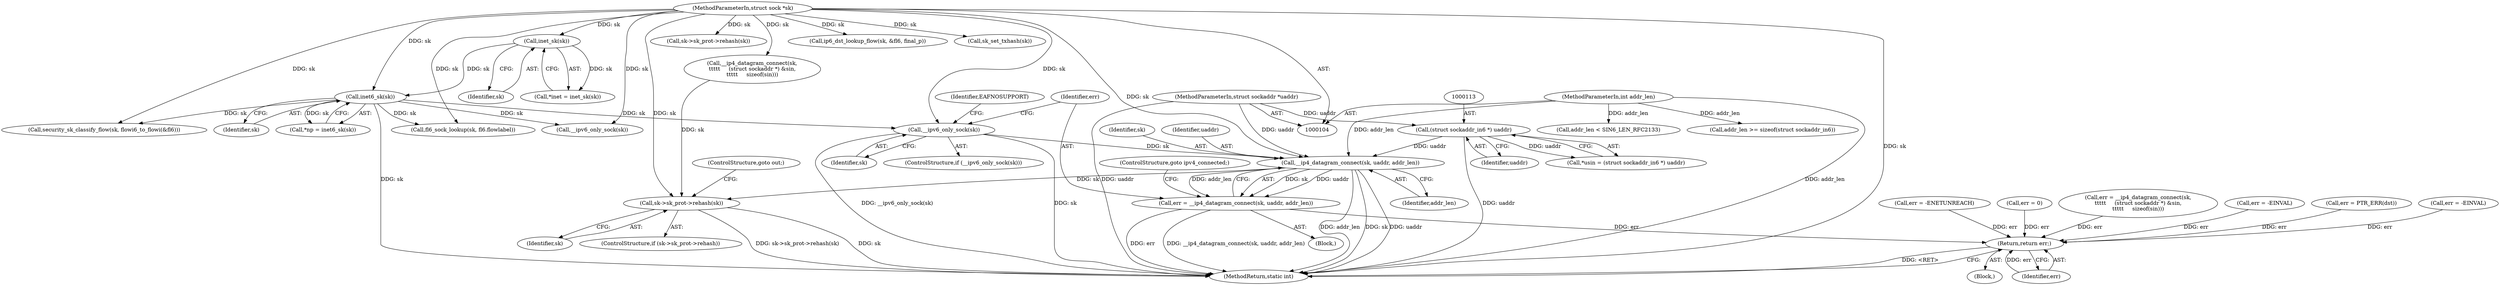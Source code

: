 digraph "0_linux_45f6fad84cc305103b28d73482b344d7f5b76f39_4@API" {
"1000152" [label="(Call,__ip4_datagram_connect(sk, uaddr, addr_len))"];
"1000145" [label="(Call,__ipv6_only_sock(sk))"];
"1000123" [label="(Call,inet6_sk(sk))"];
"1000118" [label="(Call,inet_sk(sk))"];
"1000105" [label="(MethodParameterIn,struct sock *sk)"];
"1000112" [label="(Call,(struct sockaddr_in6 *) uaddr)"];
"1000106" [label="(MethodParameterIn,struct sockaddr *uaddr)"];
"1000107" [label="(MethodParameterIn,int addr_len)"];
"1000150" [label="(Call,err = __ip4_datagram_connect(sk, uaddr, addr_len))"];
"1000598" [label="(Return,return err;)"];
"1000347" [label="(Call,sk->sk_prot->rehash(sk))"];
"1000121" [label="(Call,*np = inet6_sk(sk))"];
"1000600" [label="(MethodReturn,static int)"];
"1000153" [label="(Identifier,sk)"];
"1000110" [label="(Call,*usin = (struct sockaddr_in6 *) uaddr)"];
"1000349" [label="(ControlStructure,goto out;)"];
"1000151" [label="(Identifier,err)"];
"1000584" [label="(Call,sk->sk_prot->rehash(sk))"];
"1000411" [label="(Call,err = -EINVAL)"];
"1000124" [label="(Identifier,sk)"];
"1000541" [label="(Call,err = PTR_ERR(dst))"];
"1000107" [label="(MethodParameterIn,int addr_len)"];
"1000158" [label="(Call,addr_len < SIN6_LEN_RFC2133)"];
"1000114" [label="(Identifier,uaddr)"];
"1000145" [label="(Call,__ipv6_only_sock(sk))"];
"1000112" [label="(Call,(struct sockaddr_in6 *) uaddr)"];
"1000106" [label="(MethodParameterIn,struct sockaddr *uaddr)"];
"1000105" [label="(MethodParameterIn,struct sock *sk)"];
"1000146" [label="(Identifier,sk)"];
"1000202" [label="(Call,fl6_sock_lookup(sk, fl6.flowlabel))"];
"1000116" [label="(Call,*inet = inet_sk(sk))"];
"1000529" [label="(Call,ip6_dst_lookup_flow(sk, &fl6, final_p))"];
"1000593" [label="(Call,sk_set_txhash(sk))"];
"1000598" [label="(Return,return err;)"];
"1000356" [label="(Call,addr_len >= sizeof(struct sockaddr_in6))"];
"1000118" [label="(Call,inet_sk(sk))"];
"1000150" [label="(Call,err = __ip4_datagram_connect(sk, uaddr, addr_len))"];
"1000156" [label="(ControlStructure,goto ipv4_connected;)"];
"1000280" [label="(Call,__ip4_datagram_connect(sk,\n\t\t\t\t\t     (struct sockaddr *) &sin,\n\t\t\t\t\t     sizeof(sin)))"];
"1000501" [label="(Call,security_sk_classify_flow(sk, flowi6_to_flowi(&fl6)))"];
"1000144" [label="(ControlStructure,if (__ipv6_only_sock(sk)))"];
"1000149" [label="(Identifier,EAFNOSUPPORT)"];
"1000119" [label="(Identifier,sk)"];
"1000599" [label="(Identifier,err)"];
"1000377" [label="(Call,err = -EINVAL)"];
"1000154" [label="(Identifier,uaddr)"];
"1000155" [label="(Identifier,addr_len)"];
"1000108" [label="(Block,)"];
"1000347" [label="(Call,sk->sk_prot->rehash(sk))"];
"1000152" [label="(Call,__ip4_datagram_connect(sk, uaddr, addr_len))"];
"1000123" [label="(Call,inet6_sk(sk))"];
"1000250" [label="(Call,err = -ENETUNREACH)"];
"1000348" [label="(Identifier,sk)"];
"1000534" [label="(Call,err = 0)"];
"1000341" [label="(ControlStructure,if (sk->sk_prot->rehash))"];
"1000143" [label="(Block,)"];
"1000247" [label="(Call,__ipv6_only_sock(sk))"];
"1000278" [label="(Call,err = __ip4_datagram_connect(sk,\n\t\t\t\t\t     (struct sockaddr *) &sin,\n\t\t\t\t\t     sizeof(sin)))"];
"1000152" -> "1000150"  [label="AST: "];
"1000152" -> "1000155"  [label="CFG: "];
"1000153" -> "1000152"  [label="AST: "];
"1000154" -> "1000152"  [label="AST: "];
"1000155" -> "1000152"  [label="AST: "];
"1000150" -> "1000152"  [label="CFG: "];
"1000152" -> "1000600"  [label="DDG: addr_len"];
"1000152" -> "1000600"  [label="DDG: sk"];
"1000152" -> "1000600"  [label="DDG: uaddr"];
"1000152" -> "1000150"  [label="DDG: sk"];
"1000152" -> "1000150"  [label="DDG: uaddr"];
"1000152" -> "1000150"  [label="DDG: addr_len"];
"1000145" -> "1000152"  [label="DDG: sk"];
"1000105" -> "1000152"  [label="DDG: sk"];
"1000112" -> "1000152"  [label="DDG: uaddr"];
"1000106" -> "1000152"  [label="DDG: uaddr"];
"1000107" -> "1000152"  [label="DDG: addr_len"];
"1000152" -> "1000347"  [label="DDG: sk"];
"1000145" -> "1000144"  [label="AST: "];
"1000145" -> "1000146"  [label="CFG: "];
"1000146" -> "1000145"  [label="AST: "];
"1000149" -> "1000145"  [label="CFG: "];
"1000151" -> "1000145"  [label="CFG: "];
"1000145" -> "1000600"  [label="DDG: __ipv6_only_sock(sk)"];
"1000145" -> "1000600"  [label="DDG: sk"];
"1000123" -> "1000145"  [label="DDG: sk"];
"1000105" -> "1000145"  [label="DDG: sk"];
"1000123" -> "1000121"  [label="AST: "];
"1000123" -> "1000124"  [label="CFG: "];
"1000124" -> "1000123"  [label="AST: "];
"1000121" -> "1000123"  [label="CFG: "];
"1000123" -> "1000600"  [label="DDG: sk"];
"1000123" -> "1000121"  [label="DDG: sk"];
"1000118" -> "1000123"  [label="DDG: sk"];
"1000105" -> "1000123"  [label="DDG: sk"];
"1000123" -> "1000202"  [label="DDG: sk"];
"1000123" -> "1000247"  [label="DDG: sk"];
"1000123" -> "1000501"  [label="DDG: sk"];
"1000118" -> "1000116"  [label="AST: "];
"1000118" -> "1000119"  [label="CFG: "];
"1000119" -> "1000118"  [label="AST: "];
"1000116" -> "1000118"  [label="CFG: "];
"1000118" -> "1000116"  [label="DDG: sk"];
"1000105" -> "1000118"  [label="DDG: sk"];
"1000105" -> "1000104"  [label="AST: "];
"1000105" -> "1000600"  [label="DDG: sk"];
"1000105" -> "1000202"  [label="DDG: sk"];
"1000105" -> "1000247"  [label="DDG: sk"];
"1000105" -> "1000280"  [label="DDG: sk"];
"1000105" -> "1000347"  [label="DDG: sk"];
"1000105" -> "1000501"  [label="DDG: sk"];
"1000105" -> "1000529"  [label="DDG: sk"];
"1000105" -> "1000584"  [label="DDG: sk"];
"1000105" -> "1000593"  [label="DDG: sk"];
"1000112" -> "1000110"  [label="AST: "];
"1000112" -> "1000114"  [label="CFG: "];
"1000113" -> "1000112"  [label="AST: "];
"1000114" -> "1000112"  [label="AST: "];
"1000110" -> "1000112"  [label="CFG: "];
"1000112" -> "1000600"  [label="DDG: uaddr"];
"1000112" -> "1000110"  [label="DDG: uaddr"];
"1000106" -> "1000112"  [label="DDG: uaddr"];
"1000106" -> "1000104"  [label="AST: "];
"1000106" -> "1000600"  [label="DDG: uaddr"];
"1000107" -> "1000104"  [label="AST: "];
"1000107" -> "1000600"  [label="DDG: addr_len"];
"1000107" -> "1000158"  [label="DDG: addr_len"];
"1000107" -> "1000356"  [label="DDG: addr_len"];
"1000150" -> "1000143"  [label="AST: "];
"1000151" -> "1000150"  [label="AST: "];
"1000156" -> "1000150"  [label="CFG: "];
"1000150" -> "1000600"  [label="DDG: err"];
"1000150" -> "1000600"  [label="DDG: __ip4_datagram_connect(sk, uaddr, addr_len)"];
"1000150" -> "1000598"  [label="DDG: err"];
"1000598" -> "1000108"  [label="AST: "];
"1000598" -> "1000599"  [label="CFG: "];
"1000599" -> "1000598"  [label="AST: "];
"1000600" -> "1000598"  [label="CFG: "];
"1000598" -> "1000600"  [label="DDG: <RET>"];
"1000599" -> "1000598"  [label="DDG: err"];
"1000250" -> "1000598"  [label="DDG: err"];
"1000411" -> "1000598"  [label="DDG: err"];
"1000541" -> "1000598"  [label="DDG: err"];
"1000377" -> "1000598"  [label="DDG: err"];
"1000534" -> "1000598"  [label="DDG: err"];
"1000278" -> "1000598"  [label="DDG: err"];
"1000347" -> "1000341"  [label="AST: "];
"1000347" -> "1000348"  [label="CFG: "];
"1000348" -> "1000347"  [label="AST: "];
"1000349" -> "1000347"  [label="CFG: "];
"1000347" -> "1000600"  [label="DDG: sk"];
"1000347" -> "1000600"  [label="DDG: sk->sk_prot->rehash(sk)"];
"1000280" -> "1000347"  [label="DDG: sk"];
}
